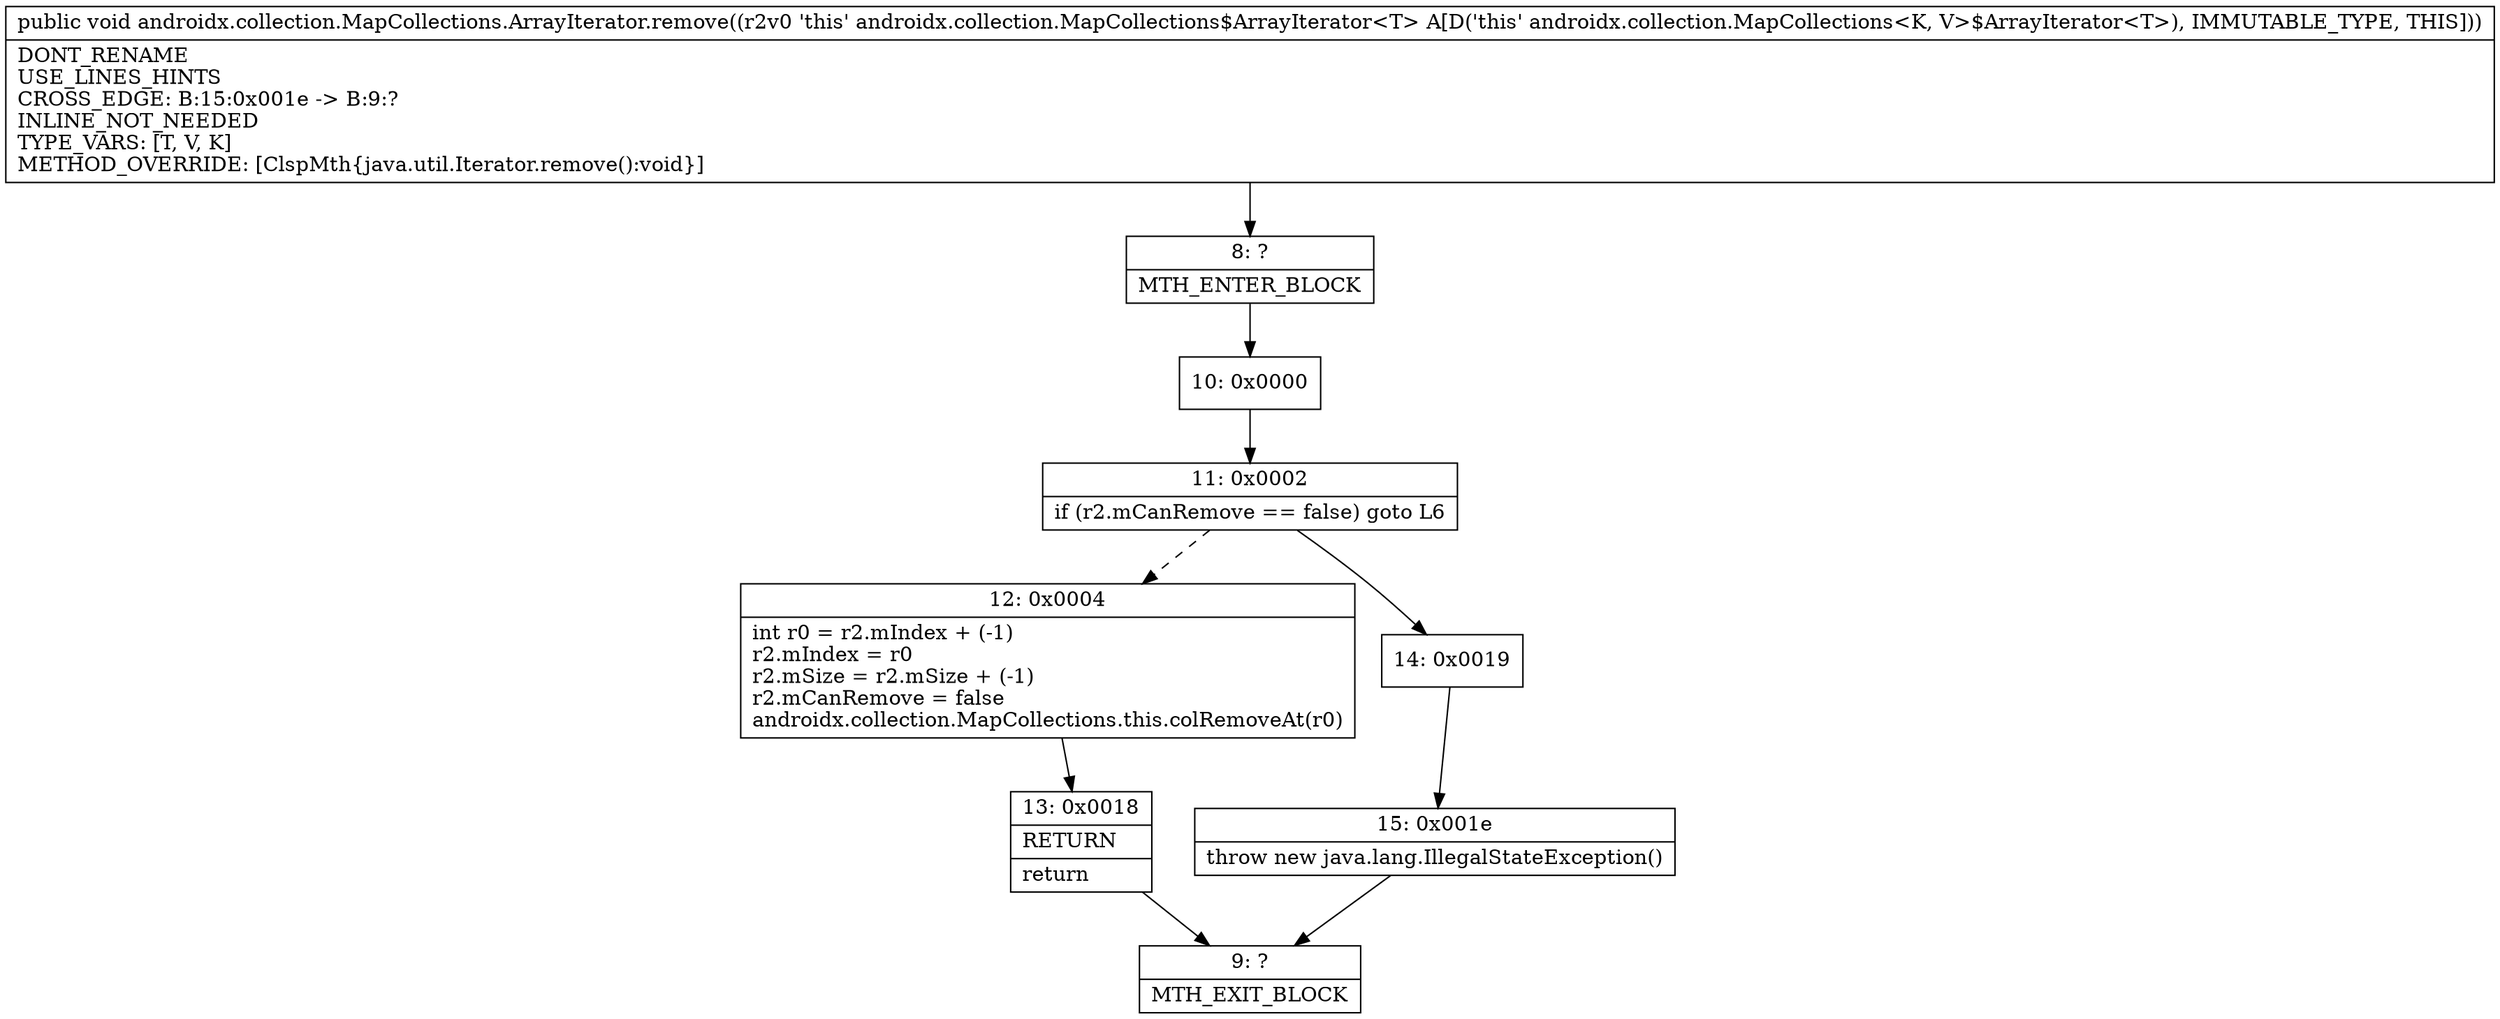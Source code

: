 digraph "CFG forandroidx.collection.MapCollections.ArrayIterator.remove()V" {
Node_8 [shape=record,label="{8\:\ ?|MTH_ENTER_BLOCK\l}"];
Node_10 [shape=record,label="{10\:\ 0x0000}"];
Node_11 [shape=record,label="{11\:\ 0x0002|if (r2.mCanRemove == false) goto L6\l}"];
Node_12 [shape=record,label="{12\:\ 0x0004|int r0 = r2.mIndex + (\-1)\lr2.mIndex = r0\lr2.mSize = r2.mSize + (\-1)\lr2.mCanRemove = false\landroidx.collection.MapCollections.this.colRemoveAt(r0)\l}"];
Node_13 [shape=record,label="{13\:\ 0x0018|RETURN\l|return\l}"];
Node_9 [shape=record,label="{9\:\ ?|MTH_EXIT_BLOCK\l}"];
Node_14 [shape=record,label="{14\:\ 0x0019}"];
Node_15 [shape=record,label="{15\:\ 0x001e|throw new java.lang.IllegalStateException()\l}"];
MethodNode[shape=record,label="{public void androidx.collection.MapCollections.ArrayIterator.remove((r2v0 'this' androidx.collection.MapCollections$ArrayIterator\<T\> A[D('this' androidx.collection.MapCollections\<K, V\>$ArrayIterator\<T\>), IMMUTABLE_TYPE, THIS]))  | DONT_RENAME\lUSE_LINES_HINTS\lCROSS_EDGE: B:15:0x001e \-\> B:9:?\lINLINE_NOT_NEEDED\lTYPE_VARS: [T, V, K]\lMETHOD_OVERRIDE: [ClspMth\{java.util.Iterator.remove():void\}]\l}"];
MethodNode -> Node_8;Node_8 -> Node_10;
Node_10 -> Node_11;
Node_11 -> Node_12[style=dashed];
Node_11 -> Node_14;
Node_12 -> Node_13;
Node_13 -> Node_9;
Node_14 -> Node_15;
Node_15 -> Node_9;
}

